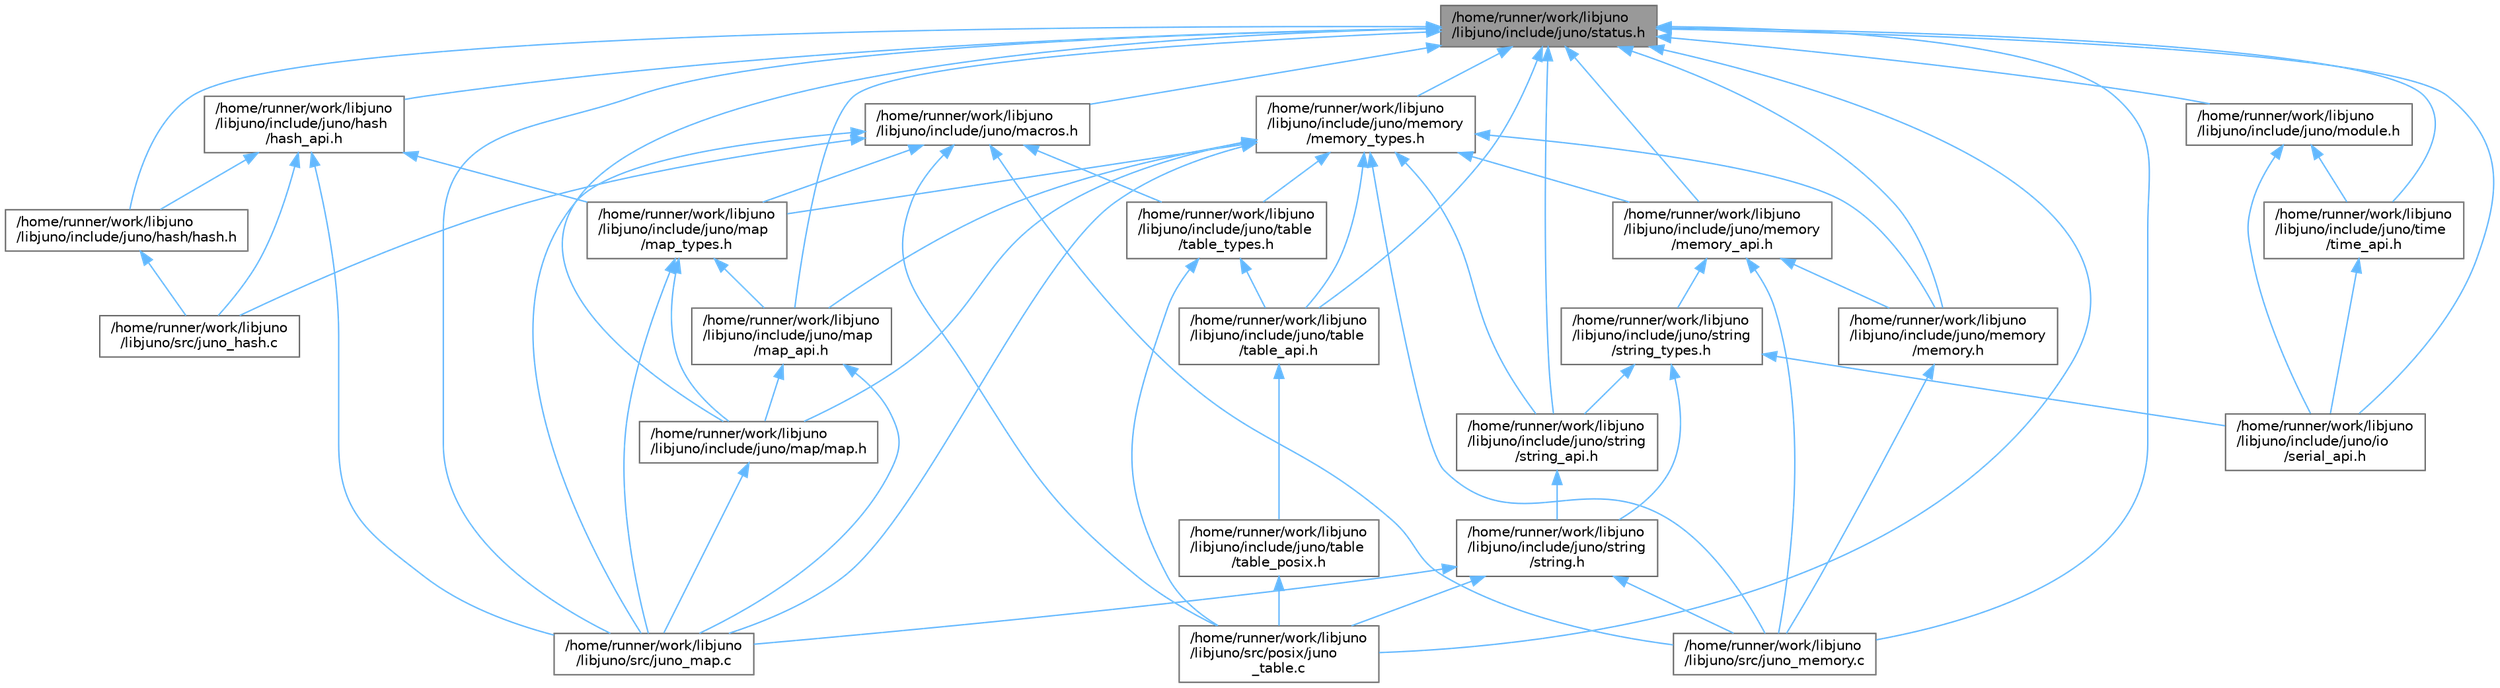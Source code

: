 digraph "/home/runner/work/libjuno/libjuno/include/juno/status.h"
{
 // LATEX_PDF_SIZE
  bgcolor="transparent";
  edge [fontname=Helvetica,fontsize=10,labelfontname=Helvetica,labelfontsize=10];
  node [fontname=Helvetica,fontsize=10,shape=box,height=0.2,width=0.4];
  Node1 [id="Node000001",label="/home/runner/work/libjuno\l/libjuno/include/juno/status.h",height=0.2,width=0.4,color="gray40", fillcolor="grey60", style="filled", fontcolor="black",tooltip=" "];
  Node1 -> Node2 [id="edge1_Node000001_Node000002",dir="back",color="steelblue1",style="solid",tooltip=" "];
  Node2 [id="Node000002",label="/home/runner/work/libjuno\l/libjuno/include/juno/hash/hash.h",height=0.2,width=0.4,color="grey40", fillcolor="white", style="filled",URL="$hash_8h.html",tooltip=" "];
  Node2 -> Node3 [id="edge2_Node000002_Node000003",dir="back",color="steelblue1",style="solid",tooltip=" "];
  Node3 [id="Node000003",label="/home/runner/work/libjuno\l/libjuno/src/juno_hash.c",height=0.2,width=0.4,color="grey40", fillcolor="white", style="filled",URL="$juno__hash_8c.html",tooltip=" "];
  Node1 -> Node4 [id="edge3_Node000001_Node000004",dir="back",color="steelblue1",style="solid",tooltip=" "];
  Node4 [id="Node000004",label="/home/runner/work/libjuno\l/libjuno/include/juno/hash\l/hash_api.h",height=0.2,width=0.4,color="grey40", fillcolor="white", style="filled",URL="$hash__api_8h.html",tooltip=" "];
  Node4 -> Node2 [id="edge4_Node000004_Node000002",dir="back",color="steelblue1",style="solid",tooltip=" "];
  Node4 -> Node5 [id="edge5_Node000004_Node000005",dir="back",color="steelblue1",style="solid",tooltip=" "];
  Node5 [id="Node000005",label="/home/runner/work/libjuno\l/libjuno/include/juno/map\l/map_types.h",height=0.2,width=0.4,color="grey40", fillcolor="white", style="filled",URL="$map__types_8h.html",tooltip=" "];
  Node5 -> Node6 [id="edge6_Node000005_Node000006",dir="back",color="steelblue1",style="solid",tooltip=" "];
  Node6 [id="Node000006",label="/home/runner/work/libjuno\l/libjuno/include/juno/map/map.h",height=0.2,width=0.4,color="grey40", fillcolor="white", style="filled",URL="$map_8h.html",tooltip=" "];
  Node6 -> Node7 [id="edge7_Node000006_Node000007",dir="back",color="steelblue1",style="solid",tooltip=" "];
  Node7 [id="Node000007",label="/home/runner/work/libjuno\l/libjuno/src/juno_map.c",height=0.2,width=0.4,color="grey40", fillcolor="white", style="filled",URL="$juno__map_8c.html",tooltip=" "];
  Node5 -> Node8 [id="edge8_Node000005_Node000008",dir="back",color="steelblue1",style="solid",tooltip=" "];
  Node8 [id="Node000008",label="/home/runner/work/libjuno\l/libjuno/include/juno/map\l/map_api.h",height=0.2,width=0.4,color="grey40", fillcolor="white", style="filled",URL="$map__api_8h.html",tooltip=" "];
  Node8 -> Node6 [id="edge9_Node000008_Node000006",dir="back",color="steelblue1",style="solid",tooltip=" "];
  Node8 -> Node7 [id="edge10_Node000008_Node000007",dir="back",color="steelblue1",style="solid",tooltip=" "];
  Node5 -> Node7 [id="edge11_Node000005_Node000007",dir="back",color="steelblue1",style="solid",tooltip=" "];
  Node4 -> Node3 [id="edge12_Node000004_Node000003",dir="back",color="steelblue1",style="solid",tooltip=" "];
  Node4 -> Node7 [id="edge13_Node000004_Node000007",dir="back",color="steelblue1",style="solid",tooltip=" "];
  Node1 -> Node9 [id="edge14_Node000001_Node000009",dir="back",color="steelblue1",style="solid",tooltip=" "];
  Node9 [id="Node000009",label="/home/runner/work/libjuno\l/libjuno/include/juno/io\l/serial_api.h",height=0.2,width=0.4,color="grey40", fillcolor="white", style="filled",URL="$serial__api_8h.html",tooltip=" "];
  Node1 -> Node10 [id="edge15_Node000001_Node000010",dir="back",color="steelblue1",style="solid",tooltip=" "];
  Node10 [id="Node000010",label="/home/runner/work/libjuno\l/libjuno/include/juno/macros.h",height=0.2,width=0.4,color="grey40", fillcolor="white", style="filled",URL="$macros_8h.html",tooltip=" "];
  Node10 -> Node5 [id="edge16_Node000010_Node000005",dir="back",color="steelblue1",style="solid",tooltip=" "];
  Node10 -> Node11 [id="edge17_Node000010_Node000011",dir="back",color="steelblue1",style="solid",tooltip=" "];
  Node11 [id="Node000011",label="/home/runner/work/libjuno\l/libjuno/include/juno/table\l/table_types.h",height=0.2,width=0.4,color="grey40", fillcolor="white", style="filled",URL="$table__types_8h.html",tooltip=" "];
  Node11 -> Node12 [id="edge18_Node000011_Node000012",dir="back",color="steelblue1",style="solid",tooltip=" "];
  Node12 [id="Node000012",label="/home/runner/work/libjuno\l/libjuno/include/juno/table\l/table_api.h",height=0.2,width=0.4,color="grey40", fillcolor="white", style="filled",URL="$table__api_8h.html",tooltip=" "];
  Node12 -> Node13 [id="edge19_Node000012_Node000013",dir="back",color="steelblue1",style="solid",tooltip=" "];
  Node13 [id="Node000013",label="/home/runner/work/libjuno\l/libjuno/include/juno/table\l/table_posix.h",height=0.2,width=0.4,color="grey40", fillcolor="white", style="filled",URL="$table__posix_8h.html",tooltip=" "];
  Node13 -> Node14 [id="edge20_Node000013_Node000014",dir="back",color="steelblue1",style="solid",tooltip=" "];
  Node14 [id="Node000014",label="/home/runner/work/libjuno\l/libjuno/src/posix/juno\l_table.c",height=0.2,width=0.4,color="grey40", fillcolor="white", style="filled",URL="$juno__table_8c.html",tooltip=" "];
  Node11 -> Node14 [id="edge21_Node000011_Node000014",dir="back",color="steelblue1",style="solid",tooltip=" "];
  Node10 -> Node3 [id="edge22_Node000010_Node000003",dir="back",color="steelblue1",style="solid",tooltip=" "];
  Node10 -> Node7 [id="edge23_Node000010_Node000007",dir="back",color="steelblue1",style="solid",tooltip=" "];
  Node10 -> Node15 [id="edge24_Node000010_Node000015",dir="back",color="steelblue1",style="solid",tooltip=" "];
  Node15 [id="Node000015",label="/home/runner/work/libjuno\l/libjuno/src/juno_memory.c",height=0.2,width=0.4,color="grey40", fillcolor="white", style="filled",URL="$juno__memory_8c.html",tooltip=" "];
  Node10 -> Node14 [id="edge25_Node000010_Node000014",dir="back",color="steelblue1",style="solid",tooltip=" "];
  Node1 -> Node6 [id="edge26_Node000001_Node000006",dir="back",color="steelblue1",style="solid",tooltip=" "];
  Node1 -> Node8 [id="edge27_Node000001_Node000008",dir="back",color="steelblue1",style="solid",tooltip=" "];
  Node1 -> Node16 [id="edge28_Node000001_Node000016",dir="back",color="steelblue1",style="solid",tooltip=" "];
  Node16 [id="Node000016",label="/home/runner/work/libjuno\l/libjuno/include/juno/memory\l/memory.h",height=0.2,width=0.4,color="grey40", fillcolor="white", style="filled",URL="$memory_8h.html",tooltip=" "];
  Node16 -> Node15 [id="edge29_Node000016_Node000015",dir="back",color="steelblue1",style="solid",tooltip=" "];
  Node1 -> Node17 [id="edge30_Node000001_Node000017",dir="back",color="steelblue1",style="solid",tooltip=" "];
  Node17 [id="Node000017",label="/home/runner/work/libjuno\l/libjuno/include/juno/memory\l/memory_api.h",height=0.2,width=0.4,color="grey40", fillcolor="white", style="filled",URL="$memory__api_8h.html",tooltip=" "];
  Node17 -> Node16 [id="edge31_Node000017_Node000016",dir="back",color="steelblue1",style="solid",tooltip=" "];
  Node17 -> Node18 [id="edge32_Node000017_Node000018",dir="back",color="steelblue1",style="solid",tooltip=" "];
  Node18 [id="Node000018",label="/home/runner/work/libjuno\l/libjuno/include/juno/string\l/string_types.h",height=0.2,width=0.4,color="grey40", fillcolor="white", style="filled",URL="$string__types_8h.html",tooltip=" "];
  Node18 -> Node9 [id="edge33_Node000018_Node000009",dir="back",color="steelblue1",style="solid",tooltip=" "];
  Node18 -> Node19 [id="edge34_Node000018_Node000019",dir="back",color="steelblue1",style="solid",tooltip=" "];
  Node19 [id="Node000019",label="/home/runner/work/libjuno\l/libjuno/include/juno/string\l/string.h",height=0.2,width=0.4,color="grey40", fillcolor="white", style="filled",URL="$string_8h.html",tooltip=" "];
  Node19 -> Node7 [id="edge35_Node000019_Node000007",dir="back",color="steelblue1",style="solid",tooltip=" "];
  Node19 -> Node15 [id="edge36_Node000019_Node000015",dir="back",color="steelblue1",style="solid",tooltip=" "];
  Node19 -> Node14 [id="edge37_Node000019_Node000014",dir="back",color="steelblue1",style="solid",tooltip=" "];
  Node18 -> Node20 [id="edge38_Node000018_Node000020",dir="back",color="steelblue1",style="solid",tooltip=" "];
  Node20 [id="Node000020",label="/home/runner/work/libjuno\l/libjuno/include/juno/string\l/string_api.h",height=0.2,width=0.4,color="grey40", fillcolor="white", style="filled",URL="$string__api_8h.html",tooltip=" "];
  Node20 -> Node19 [id="edge39_Node000020_Node000019",dir="back",color="steelblue1",style="solid",tooltip=" "];
  Node17 -> Node15 [id="edge40_Node000017_Node000015",dir="back",color="steelblue1",style="solid",tooltip=" "];
  Node1 -> Node21 [id="edge41_Node000001_Node000021",dir="back",color="steelblue1",style="solid",tooltip=" "];
  Node21 [id="Node000021",label="/home/runner/work/libjuno\l/libjuno/include/juno/memory\l/memory_types.h",height=0.2,width=0.4,color="grey40", fillcolor="white", style="filled",URL="$memory__types_8h.html",tooltip=" "];
  Node21 -> Node6 [id="edge42_Node000021_Node000006",dir="back",color="steelblue1",style="solid",tooltip=" "];
  Node21 -> Node8 [id="edge43_Node000021_Node000008",dir="back",color="steelblue1",style="solid",tooltip=" "];
  Node21 -> Node5 [id="edge44_Node000021_Node000005",dir="back",color="steelblue1",style="solid",tooltip=" "];
  Node21 -> Node16 [id="edge45_Node000021_Node000016",dir="back",color="steelblue1",style="solid",tooltip=" "];
  Node21 -> Node17 [id="edge46_Node000021_Node000017",dir="back",color="steelblue1",style="solid",tooltip=" "];
  Node21 -> Node20 [id="edge47_Node000021_Node000020",dir="back",color="steelblue1",style="solid",tooltip=" "];
  Node21 -> Node12 [id="edge48_Node000021_Node000012",dir="back",color="steelblue1",style="solid",tooltip=" "];
  Node21 -> Node11 [id="edge49_Node000021_Node000011",dir="back",color="steelblue1",style="solid",tooltip=" "];
  Node21 -> Node7 [id="edge50_Node000021_Node000007",dir="back",color="steelblue1",style="solid",tooltip=" "];
  Node21 -> Node15 [id="edge51_Node000021_Node000015",dir="back",color="steelblue1",style="solid",tooltip=" "];
  Node1 -> Node22 [id="edge52_Node000001_Node000022",dir="back",color="steelblue1",style="solid",tooltip=" "];
  Node22 [id="Node000022",label="/home/runner/work/libjuno\l/libjuno/include/juno/module.h",height=0.2,width=0.4,color="grey40", fillcolor="white", style="filled",URL="$module_8h.html",tooltip=" "];
  Node22 -> Node9 [id="edge53_Node000022_Node000009",dir="back",color="steelblue1",style="solid",tooltip=" "];
  Node22 -> Node23 [id="edge54_Node000022_Node000023",dir="back",color="steelblue1",style="solid",tooltip=" "];
  Node23 [id="Node000023",label="/home/runner/work/libjuno\l/libjuno/include/juno/time\l/time_api.h",height=0.2,width=0.4,color="grey40", fillcolor="white", style="filled",URL="$time__api_8h.html",tooltip=" "];
  Node23 -> Node9 [id="edge55_Node000023_Node000009",dir="back",color="steelblue1",style="solid",tooltip=" "];
  Node1 -> Node20 [id="edge56_Node000001_Node000020",dir="back",color="steelblue1",style="solid",tooltip=" "];
  Node1 -> Node12 [id="edge57_Node000001_Node000012",dir="back",color="steelblue1",style="solid",tooltip=" "];
  Node1 -> Node23 [id="edge58_Node000001_Node000023",dir="back",color="steelblue1",style="solid",tooltip=" "];
  Node1 -> Node7 [id="edge59_Node000001_Node000007",dir="back",color="steelblue1",style="solid",tooltip=" "];
  Node1 -> Node15 [id="edge60_Node000001_Node000015",dir="back",color="steelblue1",style="solid",tooltip=" "];
  Node1 -> Node14 [id="edge61_Node000001_Node000014",dir="back",color="steelblue1",style="solid",tooltip=" "];
}
